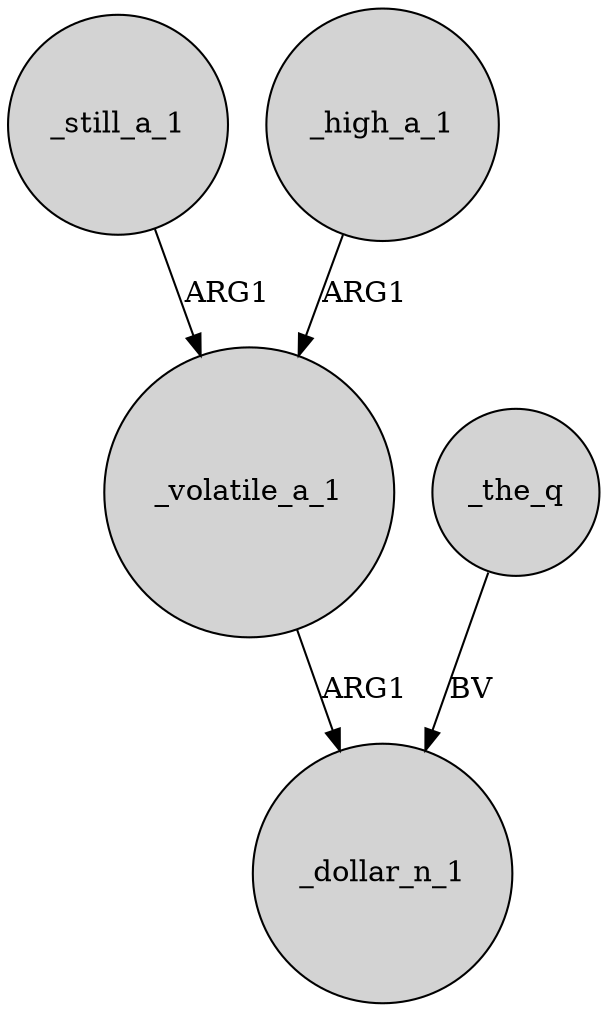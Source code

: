 digraph {
	node [shape=circle style=filled]
	_still_a_1 -> _volatile_a_1 [label=ARG1]
	_high_a_1 -> _volatile_a_1 [label=ARG1]
	_the_q -> _dollar_n_1 [label=BV]
	_volatile_a_1 -> _dollar_n_1 [label=ARG1]
}
